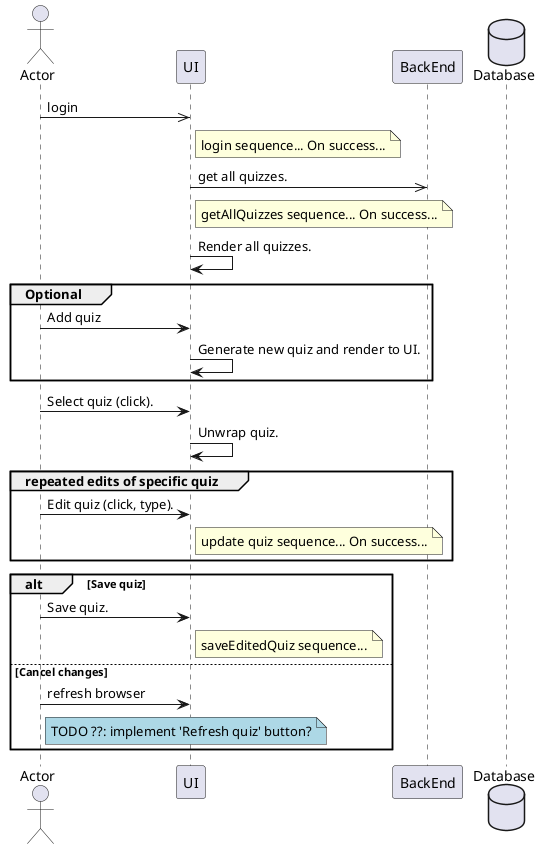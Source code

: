
@startuml
actor       Actor
participant UI
participant BackEnd
database    Database

Actor ->> UI: login
note right of UI: login sequence... On success...
'note over UI, Database: login sequence... On success...

UI ->> BackEnd: get all quizzes.
note right of UI: getAllQuizzes sequence... On success...
UI -> UI: Render all quizzes.

group Optional
Actor -> UI: Add quiz
UI -> UI: Generate new quiz and render to UI.
end

Actor -> UI: Select quiz (click).
UI -> UI: Unwrap quiz.

group repeated edits of specific quiz
    Actor -> UI: Edit quiz (click, type).
    note right of UI: update quiz sequence... On success...
end

alt Save quiz
    Actor -> UI: Save quiz.
    note right of UI: saveEditedQuiz sequence...
else Cancel changes
    Actor -> UI: refresh browser
note right Actor #lightblue: TODO ??: implement 'Refresh quiz' button?
end


@enduml
